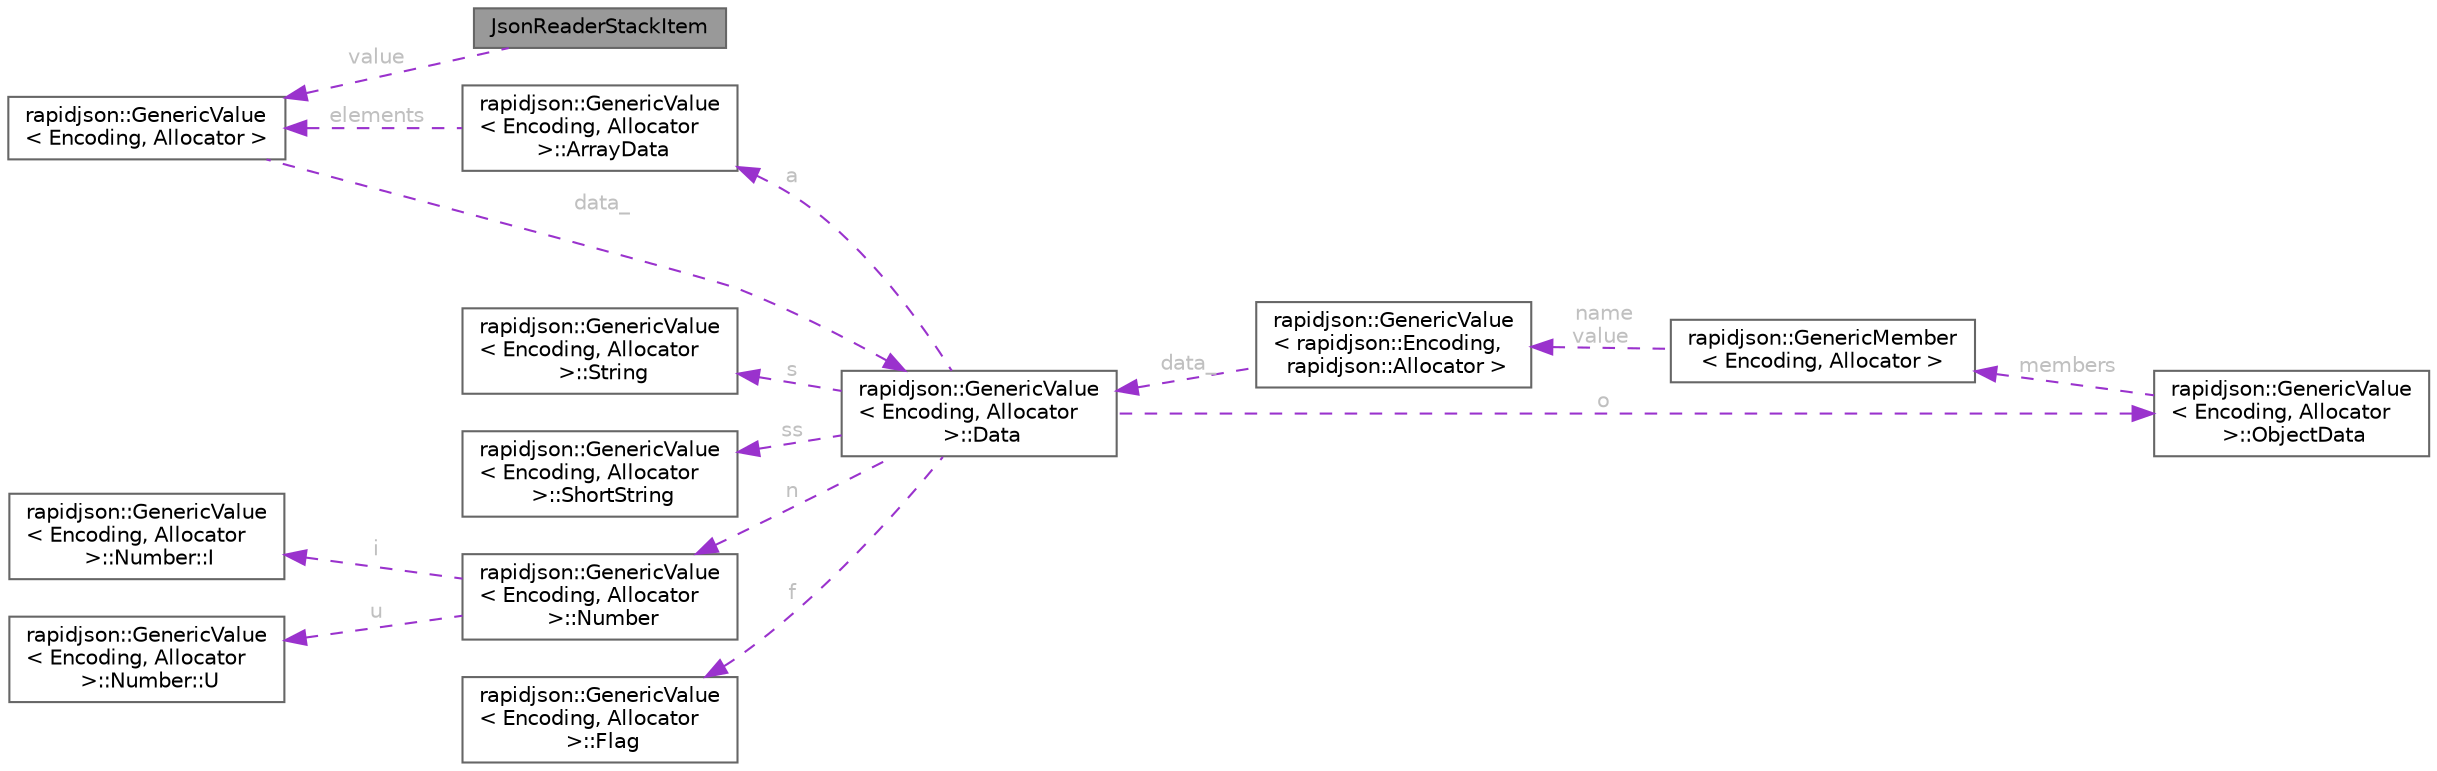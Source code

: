 digraph "JsonReaderStackItem"
{
 // LATEX_PDF_SIZE
  bgcolor="transparent";
  edge [fontname=Helvetica,fontsize=10,labelfontname=Helvetica,labelfontsize=10];
  node [fontname=Helvetica,fontsize=10,shape=box,height=0.2,width=0.4];
  rankdir="LR";
  Node1 [id="Node000001",label="JsonReaderStackItem",height=0.2,width=0.4,color="gray40", fillcolor="grey60", style="filled", fontcolor="black",tooltip=" "];
  Node2 -> Node1 [id="edge1_Node000001_Node000002",dir="back",color="darkorchid3",style="dashed",tooltip=" ",label=" value",fontcolor="grey" ];
  Node2 [id="Node000002",label="rapidjson::GenericValue\l\< Encoding, Allocator \>",height=0.2,width=0.4,color="gray40", fillcolor="white", style="filled",URL="$classrapidjson_1_1_generic_value.html",tooltip="Represents a JSON value. Use Value for UTF8 encoding and default allocator."];
  Node3 -> Node2 [id="edge2_Node000002_Node000003",dir="back",color="darkorchid3",style="dashed",tooltip=" ",label=" data_",fontcolor="grey" ];
  Node3 [id="Node000003",label="rapidjson::GenericValue\l\< Encoding, Allocator\l \>::Data",height=0.2,width=0.4,color="gray40", fillcolor="white", style="filled",URL="$unionrapidjson_1_1_generic_value_1_1_data.html",tooltip=" "];
  Node4 -> Node3 [id="edge3_Node000003_Node000004",dir="back",color="darkorchid3",style="dashed",tooltip=" ",label=" s",fontcolor="grey" ];
  Node4 [id="Node000004",label="rapidjson::GenericValue\l\< Encoding, Allocator\l \>::String",height=0.2,width=0.4,color="gray40", fillcolor="white", style="filled",URL="$structrapidjson_1_1_generic_value_1_1_string.html",tooltip=" "];
  Node5 -> Node3 [id="edge4_Node000003_Node000005",dir="back",color="darkorchid3",style="dashed",tooltip=" ",label=" ss",fontcolor="grey" ];
  Node5 [id="Node000005",label="rapidjson::GenericValue\l\< Encoding, Allocator\l \>::ShortString",height=0.2,width=0.4,color="gray40", fillcolor="white", style="filled",URL="$structrapidjson_1_1_generic_value_1_1_short_string.html",tooltip=" "];
  Node6 -> Node3 [id="edge5_Node000003_Node000006",dir="back",color="darkorchid3",style="dashed",tooltip=" ",label=" n",fontcolor="grey" ];
  Node6 [id="Node000006",label="rapidjson::GenericValue\l\< Encoding, Allocator\l \>::Number",height=0.2,width=0.4,color="gray40", fillcolor="white", style="filled",URL="$unionrapidjson_1_1_generic_value_1_1_number.html",tooltip=" "];
  Node7 -> Node6 [id="edge6_Node000006_Node000007",dir="back",color="darkorchid3",style="dashed",tooltip=" ",label=" i",fontcolor="grey" ];
  Node7 [id="Node000007",label="rapidjson::GenericValue\l\< Encoding, Allocator\l \>::Number::I",height=0.2,width=0.4,color="gray40", fillcolor="white", style="filled",URL="$structrapidjson_1_1_generic_value_1_1_number_1_1_i.html",tooltip=" "];
  Node8 -> Node6 [id="edge7_Node000006_Node000008",dir="back",color="darkorchid3",style="dashed",tooltip=" ",label=" u",fontcolor="grey" ];
  Node8 [id="Node000008",label="rapidjson::GenericValue\l\< Encoding, Allocator\l \>::Number::U",height=0.2,width=0.4,color="gray40", fillcolor="white", style="filled",URL="$structrapidjson_1_1_generic_value_1_1_number_1_1_u.html",tooltip=" "];
  Node9 -> Node3 [id="edge8_Node000003_Node000009",dir="back",color="darkorchid3",style="dashed",tooltip=" ",label=" o",fontcolor="grey" ];
  Node9 [id="Node000009",label="rapidjson::GenericValue\l\< Encoding, Allocator\l \>::ObjectData",height=0.2,width=0.4,color="gray40", fillcolor="white", style="filled",URL="$structrapidjson_1_1_generic_value_1_1_object_data.html",tooltip=" "];
  Node10 -> Node9 [id="edge9_Node000009_Node000010",dir="back",color="darkorchid3",style="dashed",tooltip=" ",label=" members",fontcolor="grey" ];
  Node10 [id="Node000010",label="rapidjson::GenericMember\l\< Encoding, Allocator \>",height=0.2,width=0.4,color="gray40", fillcolor="white", style="filled",URL="$classrapidjson_1_1_generic_member.html",tooltip="Name-value pair in a JSON object value."];
  Node11 -> Node10 [id="edge10_Node000010_Node000011",dir="back",color="darkorchid3",style="dashed",tooltip=" ",label=" name\nvalue",fontcolor="grey" ];
  Node11 [id="Node000011",label="rapidjson::GenericValue\l\< rapidjson::Encoding,\l rapidjson::Allocator \>",height=0.2,width=0.4,color="gray40", fillcolor="white", style="filled",URL="$classrapidjson_1_1_generic_value.html",tooltip=" "];
  Node3 -> Node11 [id="edge11_Node000011_Node000003",dir="back",color="darkorchid3",style="dashed",tooltip=" ",label=" data_",fontcolor="grey" ];
  Node12 -> Node3 [id="edge12_Node000003_Node000012",dir="back",color="darkorchid3",style="dashed",tooltip=" ",label=" a",fontcolor="grey" ];
  Node12 [id="Node000012",label="rapidjson::GenericValue\l\< Encoding, Allocator\l \>::ArrayData",height=0.2,width=0.4,color="gray40", fillcolor="white", style="filled",URL="$structrapidjson_1_1_generic_value_1_1_array_data.html",tooltip=" "];
  Node2 -> Node12 [id="edge13_Node000012_Node000002",dir="back",color="darkorchid3",style="dashed",tooltip=" ",label=" elements",fontcolor="grey" ];
  Node13 -> Node3 [id="edge14_Node000003_Node000013",dir="back",color="darkorchid3",style="dashed",tooltip=" ",label=" f",fontcolor="grey" ];
  Node13 [id="Node000013",label="rapidjson::GenericValue\l\< Encoding, Allocator\l \>::Flag",height=0.2,width=0.4,color="gray40", fillcolor="white", style="filled",URL="$structrapidjson_1_1_generic_value_1_1_flag.html",tooltip=" "];
}
